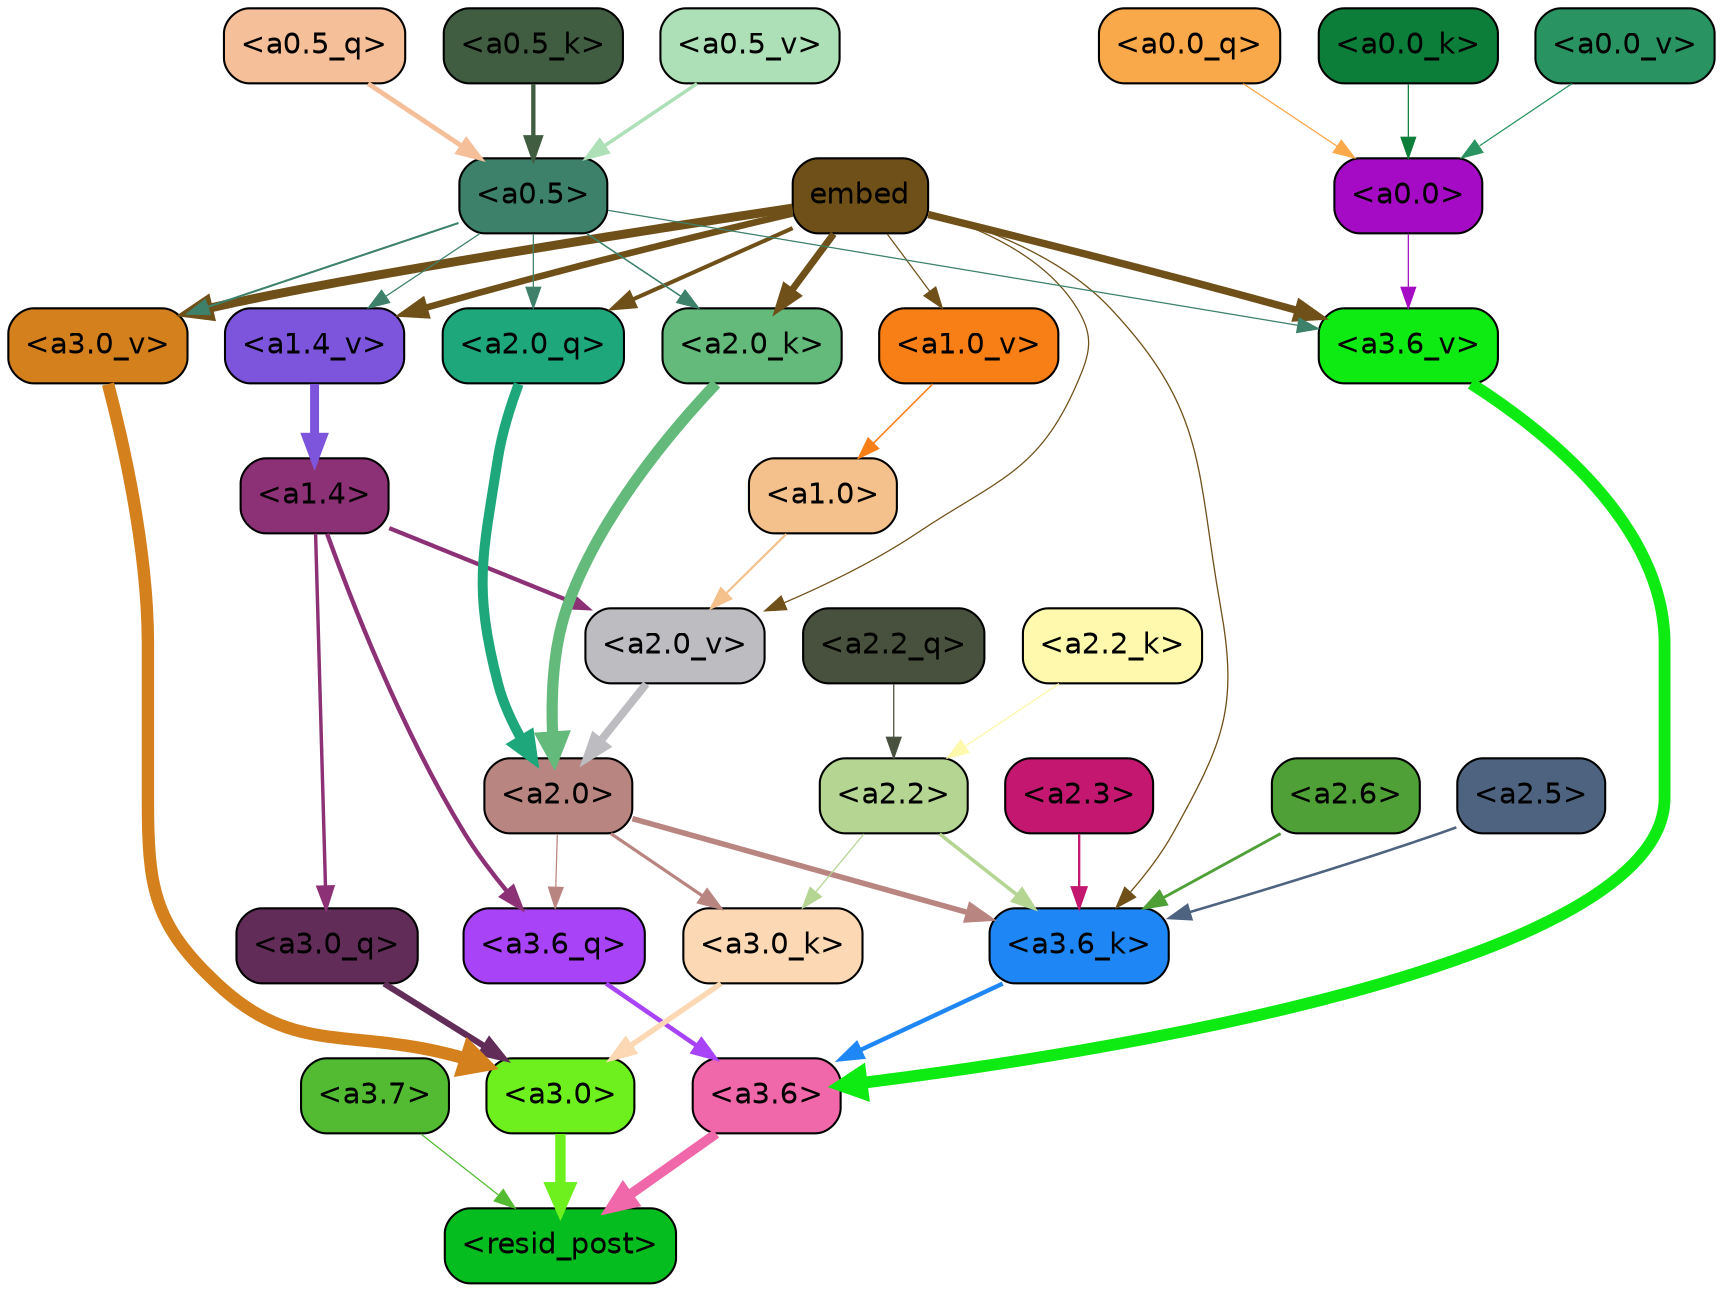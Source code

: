 strict digraph "" {
	graph [bgcolor=transparent,
		layout=dot,
		overlap=false,
		splines=true
	];
	"<a3.7>"	[color=black,
		fillcolor="#52bb31",
		fontname=Helvetica,
		shape=box,
		style="filled, rounded"];
	"<resid_post>"	[color=black,
		fillcolor="#05bd1f",
		fontname=Helvetica,
		shape=box,
		style="filled, rounded"];
	"<a3.7>" -> "<resid_post>"	[color="#52bb31",
		penwidth=0.6];
	"<a3.6>"	[color=black,
		fillcolor="#f068a9",
		fontname=Helvetica,
		shape=box,
		style="filled, rounded"];
	"<a3.6>" -> "<resid_post>"	[color="#f068a9",
		penwidth=4.748674273490906];
	"<a3.0>"	[color=black,
		fillcolor="#6ef01e",
		fontname=Helvetica,
		shape=box,
		style="filled, rounded"];
	"<a3.0>" -> "<resid_post>"	[color="#6ef01e",
		penwidth=5.004031300544739];
	"<a3.6_q>"	[color=black,
		fillcolor="#a843f7",
		fontname=Helvetica,
		shape=box,
		style="filled, rounded"];
	"<a3.6_q>" -> "<a3.6>"	[color="#a843f7",
		penwidth=2.1656854450702667];
	"<a3.0_q>"	[color=black,
		fillcolor="#612c58",
		fontname=Helvetica,
		shape=box,
		style="filled, rounded"];
	"<a3.0_q>" -> "<a3.0>"	[color="#612c58",
		penwidth=2.95696559548378];
	"<a3.6_k>"	[color=black,
		fillcolor="#1f87f5",
		fontname=Helvetica,
		shape=box,
		style="filled, rounded"];
	"<a3.6_k>" -> "<a3.6>"	[color="#1f87f5",
		penwidth=2.086437076330185];
	"<a3.0_k>"	[color=black,
		fillcolor="#fdd8b4",
		fontname=Helvetica,
		shape=box,
		style="filled, rounded"];
	"<a3.0_k>" -> "<a3.0>"	[color="#fdd8b4",
		penwidth=2.5988530814647675];
	"<a3.6_v>"	[color=black,
		fillcolor="#0eeb12",
		fontname=Helvetica,
		shape=box,
		style="filled, rounded"];
	"<a3.6_v>" -> "<a3.6>"	[color="#0eeb12",
		penwidth=5.669987380504608];
	"<a3.0_v>"	[color=black,
		fillcolor="#d4801c",
		fontname=Helvetica,
		shape=box,
		style="filled, rounded"];
	"<a3.0_v>" -> "<a3.0>"	[color="#d4801c",
		penwidth=5.9515902400016785];
	"<a2.0>"	[color=black,
		fillcolor="#b98581",
		fontname=Helvetica,
		shape=box,
		style="filled, rounded"];
	"<a2.0>" -> "<a3.6_q>"	[color="#b98581",
		penwidth=0.6];
	"<a2.0>" -> "<a3.6_k>"	[color="#b98581",
		penwidth=2.6423546075820923];
	"<a2.0>" -> "<a3.0_k>"	[color="#b98581",
		penwidth=1.5482127666473389];
	"<a1.4>"	[color=black,
		fillcolor="#8d3177",
		fontname=Helvetica,
		shape=box,
		style="filled, rounded"];
	"<a1.4>" -> "<a3.6_q>"	[color="#8d3177",
		penwidth=2.1035547256469727];
	"<a1.4>" -> "<a3.0_q>"	[color="#8d3177",
		penwidth=1.6541699171066284];
	"<a2.0_v>"	[color=black,
		fillcolor="#bcbcc1",
		fontname=Helvetica,
		shape=box,
		style="filled, rounded"];
	"<a1.4>" -> "<a2.0_v>"	[color="#8d3177",
		penwidth=2.048949420452118];
	"<a2.6>"	[color=black,
		fillcolor="#4fa036",
		fontname=Helvetica,
		shape=box,
		style="filled, rounded"];
	"<a2.6>" -> "<a3.6_k>"	[color="#4fa036",
		penwidth=1.3718644380569458];
	"<a2.5>"	[color=black,
		fillcolor="#4d6380",
		fontname=Helvetica,
		shape=box,
		style="filled, rounded"];
	"<a2.5>" -> "<a3.6_k>"	[color="#4d6380",
		penwidth=1.231603980064392];
	"<a2.3>"	[color=black,
		fillcolor="#c4176f",
		fontname=Helvetica,
		shape=box,
		style="filled, rounded"];
	"<a2.3>" -> "<a3.6_k>"	[color="#c4176f",
		penwidth=1.1117559671401978];
	"<a2.2>"	[color=black,
		fillcolor="#b5d593",
		fontname=Helvetica,
		shape=box,
		style="filled, rounded"];
	"<a2.2>" -> "<a3.6_k>"	[color="#b5d593",
		penwidth=1.7315057516098022];
	"<a2.2>" -> "<a3.0_k>"	[color="#b5d593",
		penwidth=0.6];
	embed	[color=black,
		fillcolor="#6f5019",
		fontname=Helvetica,
		shape=box,
		style="filled, rounded"];
	embed -> "<a3.6_k>"	[color="#6f5019",
		penwidth=0.6229734420776367];
	embed -> "<a3.6_v>"	[color="#6f5019",
		penwidth=3.56406831741333];
	embed -> "<a3.0_v>"	[color="#6f5019",
		penwidth=4.293717980384827];
	"<a2.0_q>"	[color=black,
		fillcolor="#1ea77b",
		fontname=Helvetica,
		shape=box,
		style="filled, rounded"];
	embed -> "<a2.0_q>"	[color="#6f5019",
		penwidth=1.9479764699935913];
	"<a2.0_k>"	[color=black,
		fillcolor="#63ba7b",
		fontname=Helvetica,
		shape=box,
		style="filled, rounded"];
	embed -> "<a2.0_k>"	[color="#6f5019",
		penwidth=3.348647713661194];
	embed -> "<a2.0_v>"	[color="#6f5019",
		penwidth=0.6];
	"<a1.4_v>"	[color=black,
		fillcolor="#7d55dd",
		fontname=Helvetica,
		shape=box,
		style="filled, rounded"];
	embed -> "<a1.4_v>"	[color="#6f5019",
		penwidth=3.1658360958099365];
	"<a1.0_v>"	[color=black,
		fillcolor="#f87e16",
		fontname=Helvetica,
		shape=box,
		style="filled, rounded"];
	embed -> "<a1.0_v>"	[color="#6f5019",
		penwidth=0.6];
	"<a0.5>"	[color=black,
		fillcolor="#3d816b",
		fontname=Helvetica,
		shape=box,
		style="filled, rounded"];
	"<a0.5>" -> "<a3.6_v>"	[color="#3d816b",
		penwidth=0.6];
	"<a0.5>" -> "<a3.0_v>"	[color="#3d816b",
		penwidth=0.9916514158248901];
	"<a0.5>" -> "<a2.0_q>"	[color="#3d816b",
		penwidth=0.6];
	"<a0.5>" -> "<a2.0_k>"	[color="#3d816b",
		penwidth=0.7479127645492554];
	"<a0.5>" -> "<a1.4_v>"	[color="#3d816b",
		penwidth=0.6];
	"<a0.0>"	[color=black,
		fillcolor="#a50bc4",
		fontname=Helvetica,
		shape=box,
		style="filled, rounded"];
	"<a0.0>" -> "<a3.6_v>"	[color="#a50bc4",
		penwidth=0.6];
	"<a2.2_q>"	[color=black,
		fillcolor="#48513e",
		fontname=Helvetica,
		shape=box,
		style="filled, rounded"];
	"<a2.2_q>" -> "<a2.2>"	[color="#48513e",
		penwidth=0.6068362593650818];
	"<a2.0_q>" -> "<a2.0>"	[color="#1ea77b",
		penwidth=4.801594913005829];
	"<a2.2_k>"	[color=black,
		fillcolor="#fff9ad",
		fontname=Helvetica,
		shape=box,
		style="filled, rounded"];
	"<a2.2_k>" -> "<a2.2>"	[color="#fff9ad",
		penwidth=0.6648573875427246];
	"<a2.0_k>" -> "<a2.0>"	[color="#63ba7b",
		penwidth=5.364346981048584];
	"<a2.0_v>" -> "<a2.0>"	[color="#bcbcc1",
		penwidth=3.76983106136322];
	"<a1.0>"	[color=black,
		fillcolor="#f4c08b",
		fontname=Helvetica,
		shape=box,
		style="filled, rounded"];
	"<a1.0>" -> "<a2.0_v>"	[color="#f4c08b",
		penwidth=1.0333166718482971];
	"<a1.4_v>" -> "<a1.4>"	[color="#7d55dd",
		penwidth=4.295930981636047];
	"<a1.0_v>" -> "<a1.0>"	[color="#f87e16",
		penwidth=0.7506231069564819];
	"<a0.5_q>"	[color=black,
		fillcolor="#f4bf99",
		fontname=Helvetica,
		shape=box,
		style="filled, rounded"];
	"<a0.5_q>" -> "<a0.5>"	[color="#f4bf99",
		penwidth=2.30334210395813];
	"<a0.0_q>"	[color=black,
		fillcolor="#f9a949",
		fontname=Helvetica,
		shape=box,
		style="filled, rounded"];
	"<a0.0_q>" -> "<a0.0>"	[color="#f9a949",
		penwidth=0.6];
	"<a0.5_k>"	[color=black,
		fillcolor="#415d41",
		fontname=Helvetica,
		shape=box,
		style="filled, rounded"];
	"<a0.5_k>" -> "<a0.5>"	[color="#415d41",
		penwidth=2.078277349472046];
	"<a0.0_k>"	[color=black,
		fillcolor="#0c7e39",
		fontname=Helvetica,
		shape=box,
		style="filled, rounded"];
	"<a0.0_k>" -> "<a0.0>"	[color="#0c7e39",
		penwidth=0.6];
	"<a0.5_v>"	[color=black,
		fillcolor="#aee0b8",
		fontname=Helvetica,
		shape=box,
		style="filled, rounded"];
	"<a0.5_v>" -> "<a0.5>"	[color="#aee0b8",
		penwidth=1.6795680522918701];
	"<a0.0_v>"	[color=black,
		fillcolor="#299361",
		fontname=Helvetica,
		shape=box,
		style="filled, rounded"];
	"<a0.0_v>" -> "<a0.0>"	[color="#299361",
		penwidth=0.6];
}
